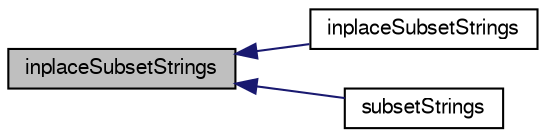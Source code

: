 digraph "inplaceSubsetStrings"
{
  bgcolor="transparent";
  edge [fontname="FreeSans",fontsize="10",labelfontname="FreeSans",labelfontsize="10"];
  node [fontname="FreeSans",fontsize="10",shape=record];
  rankdir="LR";
  Node126667 [label="inplaceSubsetStrings",height=0.2,width=0.4,color="black", fillcolor="grey75", style="filled", fontcolor="black"];
  Node126667 -> Node126668 [dir="back",color="midnightblue",fontsize="10",style="solid",fontname="FreeSans"];
  Node126668 [label="inplaceSubsetStrings",height=0.2,width=0.4,color="black",URL="$a21124.html#a52f477316f510b6c5d4eac49d7e9af11",tooltip="Inplace extract elements of StringList when regular expression matches. "];
  Node126667 -> Node126669 [dir="back",color="midnightblue",fontsize="10",style="solid",fontname="FreeSans"];
  Node126669 [label="subsetStrings",height=0.2,width=0.4,color="black",URL="$a21124.html#a9a1aab6f0323df56b0de6604235e7536",tooltip="Extract elements of StringList when regular expression matches. "];
}
